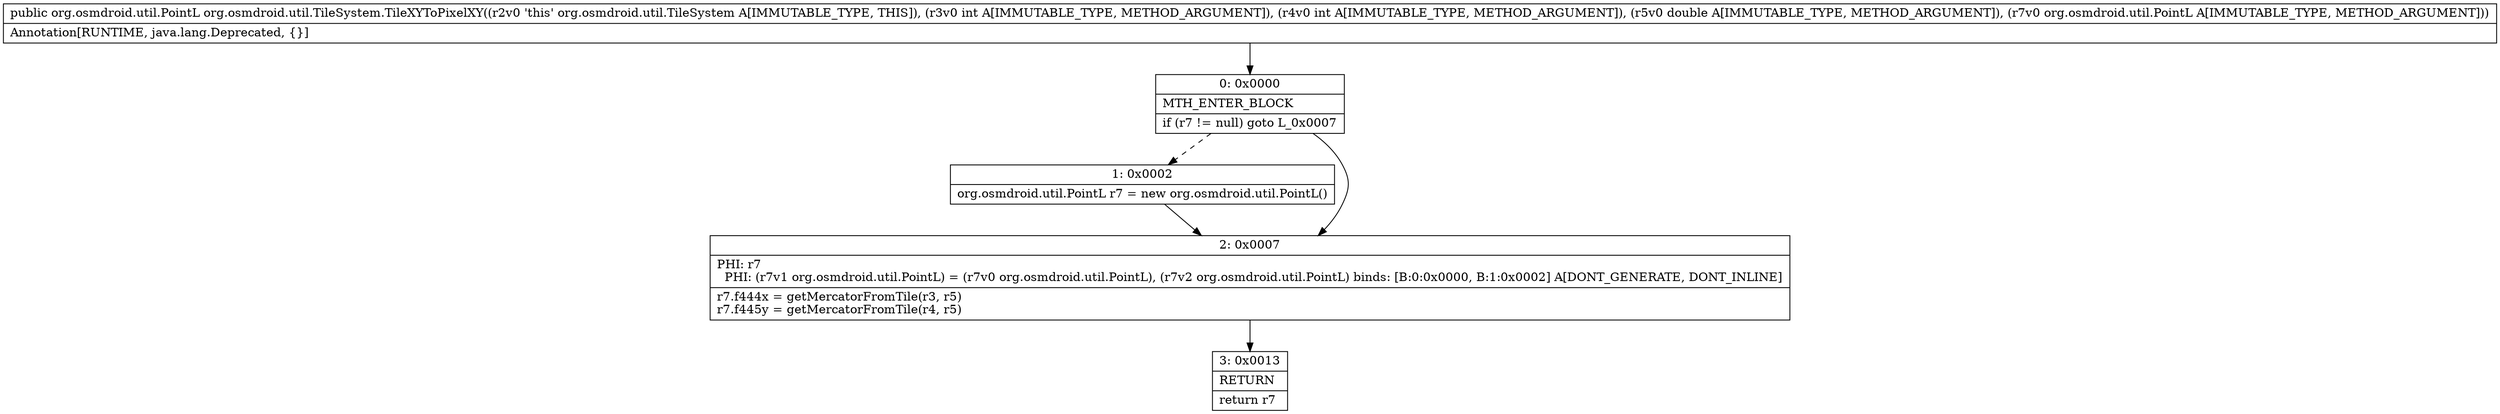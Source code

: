 digraph "CFG fororg.osmdroid.util.TileSystem.TileXYToPixelXY(IIDLorg\/osmdroid\/util\/PointL;)Lorg\/osmdroid\/util\/PointL;" {
Node_0 [shape=record,label="{0\:\ 0x0000|MTH_ENTER_BLOCK\l|if (r7 != null) goto L_0x0007\l}"];
Node_1 [shape=record,label="{1\:\ 0x0002|org.osmdroid.util.PointL r7 = new org.osmdroid.util.PointL()\l}"];
Node_2 [shape=record,label="{2\:\ 0x0007|PHI: r7 \l  PHI: (r7v1 org.osmdroid.util.PointL) = (r7v0 org.osmdroid.util.PointL), (r7v2 org.osmdroid.util.PointL) binds: [B:0:0x0000, B:1:0x0002] A[DONT_GENERATE, DONT_INLINE]\l|r7.f444x = getMercatorFromTile(r3, r5)\lr7.f445y = getMercatorFromTile(r4, r5)\l}"];
Node_3 [shape=record,label="{3\:\ 0x0013|RETURN\l|return r7\l}"];
MethodNode[shape=record,label="{public org.osmdroid.util.PointL org.osmdroid.util.TileSystem.TileXYToPixelXY((r2v0 'this' org.osmdroid.util.TileSystem A[IMMUTABLE_TYPE, THIS]), (r3v0 int A[IMMUTABLE_TYPE, METHOD_ARGUMENT]), (r4v0 int A[IMMUTABLE_TYPE, METHOD_ARGUMENT]), (r5v0 double A[IMMUTABLE_TYPE, METHOD_ARGUMENT]), (r7v0 org.osmdroid.util.PointL A[IMMUTABLE_TYPE, METHOD_ARGUMENT]))  | Annotation[RUNTIME, java.lang.Deprecated, \{\}]\l}"];
MethodNode -> Node_0;
Node_0 -> Node_1[style=dashed];
Node_0 -> Node_2;
Node_1 -> Node_2;
Node_2 -> Node_3;
}

